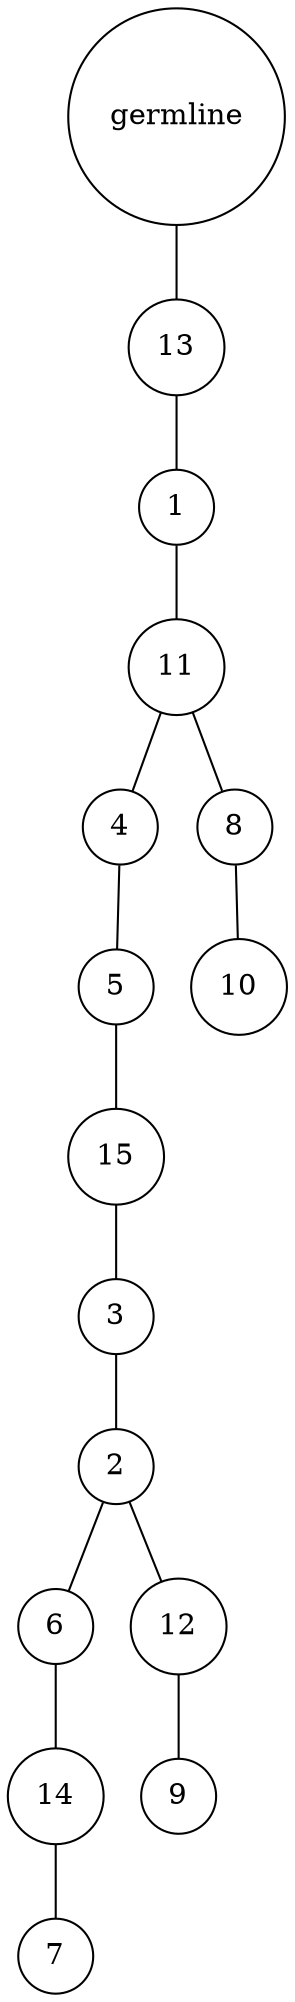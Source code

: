 graph {
	rankdir=UD;
	splines=line;
	node [shape=circle]
	"0x7f774c24fee0" [label="germline"];
	"0x7f774c24ff10" [label="13"];
	"0x7f774c24fee0" -- "0x7f774c24ff10" ;
	"0x7f774c24ff40" [label="1"];
	"0x7f774c24ff10" -- "0x7f774c24ff40" ;
	"0x7f774c24ff70" [label="11"];
	"0x7f774c24ff40" -- "0x7f774c24ff70" ;
	"0x7f774c24ffa0" [label="4"];
	"0x7f774c24ff70" -- "0x7f774c24ffa0" ;
	"0x7f774c24ffd0" [label="5"];
	"0x7f774c24ffa0" -- "0x7f774c24ffd0" ;
	"0x7f7776e59040" [label="15"];
	"0x7f774c24ffd0" -- "0x7f7776e59040" ;
	"0x7f7776e59070" [label="3"];
	"0x7f7776e59040" -- "0x7f7776e59070" ;
	"0x7f7776e590a0" [label="2"];
	"0x7f7776e59070" -- "0x7f7776e590a0" ;
	"0x7f7776e590d0" [label="6"];
	"0x7f7776e590a0" -- "0x7f7776e590d0" ;
	"0x7f7776e59100" [label="14"];
	"0x7f7776e590d0" -- "0x7f7776e59100" ;
	"0x7f7776e59130" [label="7"];
	"0x7f7776e59100" -- "0x7f7776e59130" ;
	"0x7f7776e59160" [label="12"];
	"0x7f7776e590a0" -- "0x7f7776e59160" ;
	"0x7f7776e59190" [label="9"];
	"0x7f7776e59160" -- "0x7f7776e59190" ;
	"0x7f7776e591c0" [label="8"];
	"0x7f774c24ff70" -- "0x7f7776e591c0" ;
	"0x7f7776e591f0" [label="10"];
	"0x7f7776e591c0" -- "0x7f7776e591f0" ;
}
